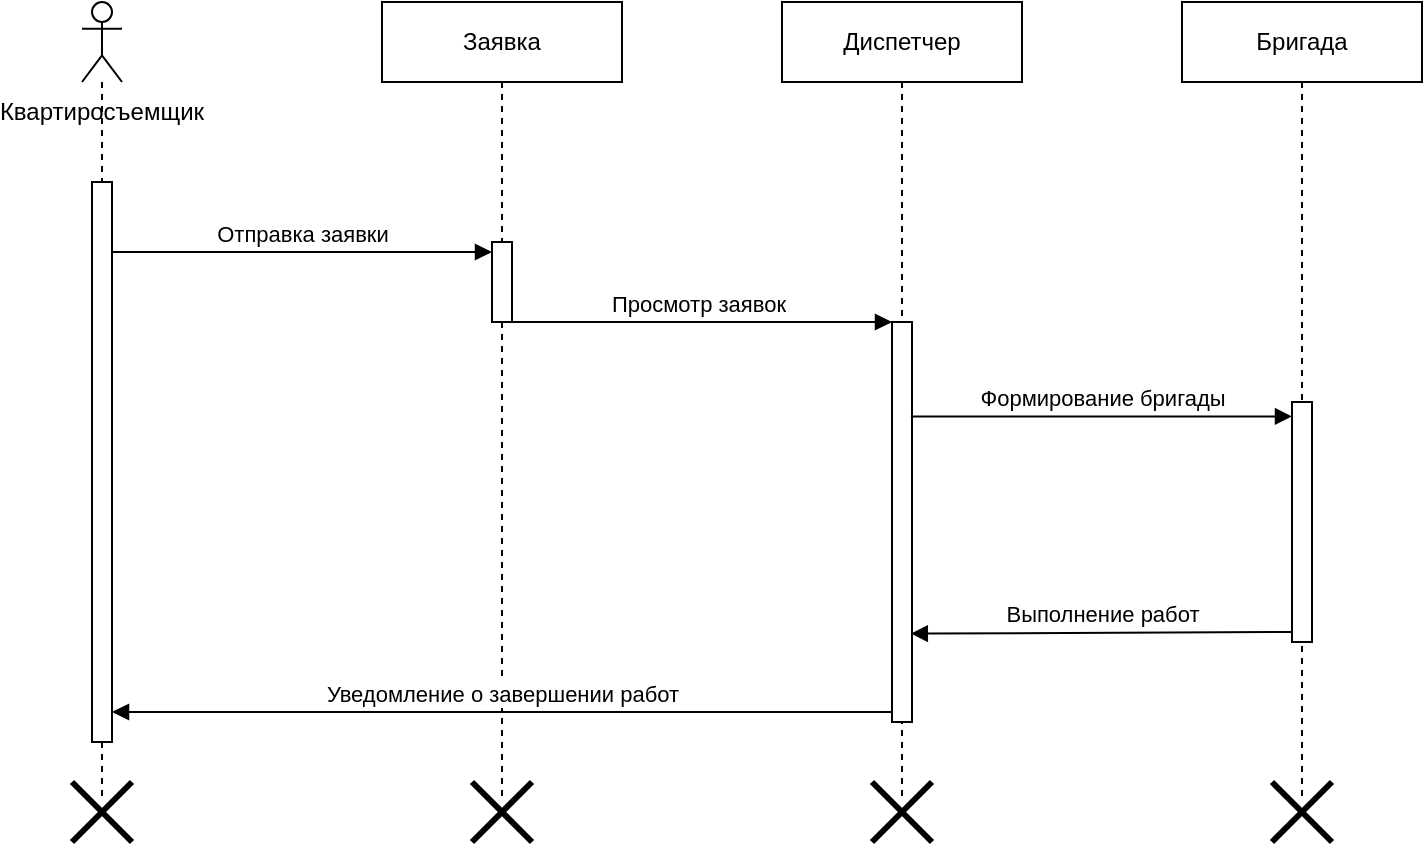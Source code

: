 <mxfile version="24.4.9" type="device">
  <diagram name="Page-1" id="pKR3qFELEurvC52VTtqw">
    <mxGraphModel dx="1050" dy="569" grid="1" gridSize="10" guides="1" tooltips="1" connect="1" arrows="1" fold="1" page="1" pageScale="1" pageWidth="850" pageHeight="1100" math="0" shadow="0">
      <root>
        <mxCell id="0" />
        <mxCell id="1" parent="0" />
        <mxCell id="6-mNbsPWZuI9so08bJkr-3" value="Диспетчер" style="shape=umlLifeline;perimeter=lifelinePerimeter;whiteSpace=wrap;html=1;container=1;dropTarget=0;collapsible=0;recursiveResize=0;outlineConnect=0;portConstraint=eastwest;newEdgeStyle={&quot;curved&quot;:0,&quot;rounded&quot;:0};" parent="1" vertex="1">
          <mxGeometry x="440" width="120" height="400" as="geometry" />
        </mxCell>
        <mxCell id="6-mNbsPWZuI9so08bJkr-8" value="" style="html=1;points=[[0,0,0,0,5],[0,1,0,0,-5],[1,0,0,0,5],[1,1,0,0,-5]];perimeter=orthogonalPerimeter;outlineConnect=0;targetShapes=umlLifeline;portConstraint=eastwest;newEdgeStyle={&quot;curved&quot;:0,&quot;rounded&quot;:0};" parent="6-mNbsPWZuI9so08bJkr-3" vertex="1">
          <mxGeometry x="55" y="160" width="10" height="200" as="geometry" />
        </mxCell>
        <mxCell id="6-mNbsPWZuI9so08bJkr-17" value="" style="shape=umlDestroy;whiteSpace=wrap;html=1;strokeWidth=3;targetShapes=umlLifeline;" parent="6-mNbsPWZuI9so08bJkr-3" vertex="1">
          <mxGeometry x="45" y="390" width="30" height="30" as="geometry" />
        </mxCell>
        <mxCell id="6-mNbsPWZuI9so08bJkr-4" value="Бригада" style="shape=umlLifeline;perimeter=lifelinePerimeter;whiteSpace=wrap;html=1;container=1;dropTarget=0;collapsible=0;recursiveResize=0;outlineConnect=0;portConstraint=eastwest;newEdgeStyle={&quot;curved&quot;:0,&quot;rounded&quot;:0};" parent="1" vertex="1">
          <mxGeometry x="640" width="120" height="400" as="geometry" />
        </mxCell>
        <mxCell id="6-mNbsPWZuI9so08bJkr-9" value="" style="html=1;points=[[0,0,0,0,5],[0,1,0,0,-5],[1,0,0,0,5],[1,1,0,0,-5]];perimeter=orthogonalPerimeter;outlineConnect=0;targetShapes=umlLifeline;portConstraint=eastwest;newEdgeStyle={&quot;curved&quot;:0,&quot;rounded&quot;:0};" parent="6-mNbsPWZuI9so08bJkr-4" vertex="1">
          <mxGeometry x="55" y="200" width="10" height="120" as="geometry" />
        </mxCell>
        <mxCell id="6-mNbsPWZuI9so08bJkr-18" value="" style="shape=umlDestroy;whiteSpace=wrap;html=1;strokeWidth=3;targetShapes=umlLifeline;" parent="6-mNbsPWZuI9so08bJkr-4" vertex="1">
          <mxGeometry x="45" y="390" width="30" height="30" as="geometry" />
        </mxCell>
        <mxCell id="6-mNbsPWZuI9so08bJkr-5" value="Заявка" style="shape=umlLifeline;perimeter=lifelinePerimeter;whiteSpace=wrap;html=1;container=1;dropTarget=0;collapsible=0;recursiveResize=0;outlineConnect=0;portConstraint=eastwest;newEdgeStyle={&quot;curved&quot;:0,&quot;rounded&quot;:0};" parent="1" vertex="1">
          <mxGeometry x="240" width="120" height="400" as="geometry" />
        </mxCell>
        <mxCell id="6-mNbsPWZuI9so08bJkr-7" value="" style="html=1;points=[[0,0,0,0,5],[0,1,0,0,-5],[1,0,0,0,5],[1,1,0,0,-5]];perimeter=orthogonalPerimeter;outlineConnect=0;targetShapes=umlLifeline;portConstraint=eastwest;newEdgeStyle={&quot;curved&quot;:0,&quot;rounded&quot;:0};" parent="6-mNbsPWZuI9so08bJkr-5" vertex="1">
          <mxGeometry x="55" y="120" width="10" height="40" as="geometry" />
        </mxCell>
        <mxCell id="6-mNbsPWZuI9so08bJkr-16" value="" style="shape=umlDestroy;whiteSpace=wrap;html=1;strokeWidth=3;targetShapes=umlLifeline;" parent="6-mNbsPWZuI9so08bJkr-5" vertex="1">
          <mxGeometry x="45" y="390" width="30" height="30" as="geometry" />
        </mxCell>
        <mxCell id="6-mNbsPWZuI9so08bJkr-10" value="Отправка заявки" style="html=1;verticalAlign=bottom;endArrow=block;curved=0;rounded=0;entryX=0;entryY=0;entryDx=0;entryDy=5;entryPerimeter=0;" parent="1" target="6-mNbsPWZuI9so08bJkr-7" edge="1">
          <mxGeometry width="80" relative="1" as="geometry">
            <mxPoint x="105" y="125" as="sourcePoint" />
            <mxPoint x="220" y="120" as="targetPoint" />
          </mxGeometry>
        </mxCell>
        <mxCell id="6-mNbsPWZuI9so08bJkr-11" value="Просмотр заявок" style="html=1;verticalAlign=bottom;endArrow=block;curved=0;rounded=0;" parent="1" edge="1">
          <mxGeometry width="80" relative="1" as="geometry">
            <mxPoint x="299.5" y="160" as="sourcePoint" />
            <mxPoint x="495" y="160" as="targetPoint" />
          </mxGeometry>
        </mxCell>
        <mxCell id="6-mNbsPWZuI9so08bJkr-12" value="Формирование бригады" style="html=1;verticalAlign=bottom;endArrow=block;curved=0;rounded=0;exitX=0.537;exitY=0.518;exitDx=0;exitDy=0;exitPerimeter=0;" parent="1" source="6-mNbsPWZuI9so08bJkr-3" target="6-mNbsPWZuI9so08bJkr-9" edge="1">
          <mxGeometry width="80" relative="1" as="geometry">
            <mxPoint x="520" y="200" as="sourcePoint" />
            <mxPoint x="600" y="200" as="targetPoint" />
          </mxGeometry>
        </mxCell>
        <mxCell id="6-mNbsPWZuI9so08bJkr-13" value="Выполнение работ" style="html=1;verticalAlign=bottom;endArrow=block;curved=0;rounded=0;exitX=0;exitY=1;exitDx=0;exitDy=-5;exitPerimeter=0;entryX=0.94;entryY=0.779;entryDx=0;entryDy=0;entryPerimeter=0;" parent="1" source="6-mNbsPWZuI9so08bJkr-9" target="6-mNbsPWZuI9so08bJkr-8" edge="1">
          <mxGeometry width="80" relative="1" as="geometry">
            <mxPoint x="590" y="340" as="sourcePoint" />
            <mxPoint x="550" y="320" as="targetPoint" />
          </mxGeometry>
        </mxCell>
        <mxCell id="6-mNbsPWZuI9so08bJkr-14" value="Уведомление о завершении работ" style="html=1;verticalAlign=bottom;endArrow=block;curved=0;rounded=0;exitX=0;exitY=1;exitDx=0;exitDy=-5;exitPerimeter=0;entryX=1;entryY=1;entryDx=0;entryDy=-5;entryPerimeter=0;" parent="1" source="6-mNbsPWZuI9so08bJkr-8" edge="1">
          <mxGeometry width="80" relative="1" as="geometry">
            <mxPoint x="300" y="410" as="sourcePoint" />
            <mxPoint x="105" y="355" as="targetPoint" />
          </mxGeometry>
        </mxCell>
        <mxCell id="6-mNbsPWZuI9so08bJkr-15" value="" style="shape=umlDestroy;whiteSpace=wrap;html=1;strokeWidth=3;targetShapes=umlLifeline;" parent="1" vertex="1">
          <mxGeometry x="85" y="390" width="30" height="30" as="geometry" />
        </mxCell>
        <mxCell id="4AXTh1itpDGkLzvAtjCA-1" value="" style="shape=umlLifeline;perimeter=lifelinePerimeter;whiteSpace=wrap;html=1;container=1;dropTarget=0;collapsible=0;recursiveResize=0;outlineConnect=0;portConstraint=eastwest;newEdgeStyle={&quot;curved&quot;:0,&quot;rounded&quot;:0};participant=umlActor;" parent="1" vertex="1">
          <mxGeometry x="90" width="20" height="400" as="geometry" />
        </mxCell>
        <mxCell id="4AXTh1itpDGkLzvAtjCA-2" value="" style="html=1;points=[[0,0,0,0,5],[0,1,0,0,-5],[1,0,0,0,5],[1,1,0,0,-5]];perimeter=orthogonalPerimeter;outlineConnect=0;targetShapes=umlLifeline;portConstraint=eastwest;newEdgeStyle={&quot;curved&quot;:0,&quot;rounded&quot;:0};" parent="4AXTh1itpDGkLzvAtjCA-1" vertex="1">
          <mxGeometry x="5" y="90" width="10" height="280" as="geometry" />
        </mxCell>
        <mxCell id="4AXTh1itpDGkLzvAtjCA-4" value="Квартиросъемщик" style="text;html=1;align=center;verticalAlign=middle;whiteSpace=wrap;rounded=0;" parent="1" vertex="1">
          <mxGeometry x="70" y="40" width="60" height="30" as="geometry" />
        </mxCell>
      </root>
    </mxGraphModel>
  </diagram>
</mxfile>
